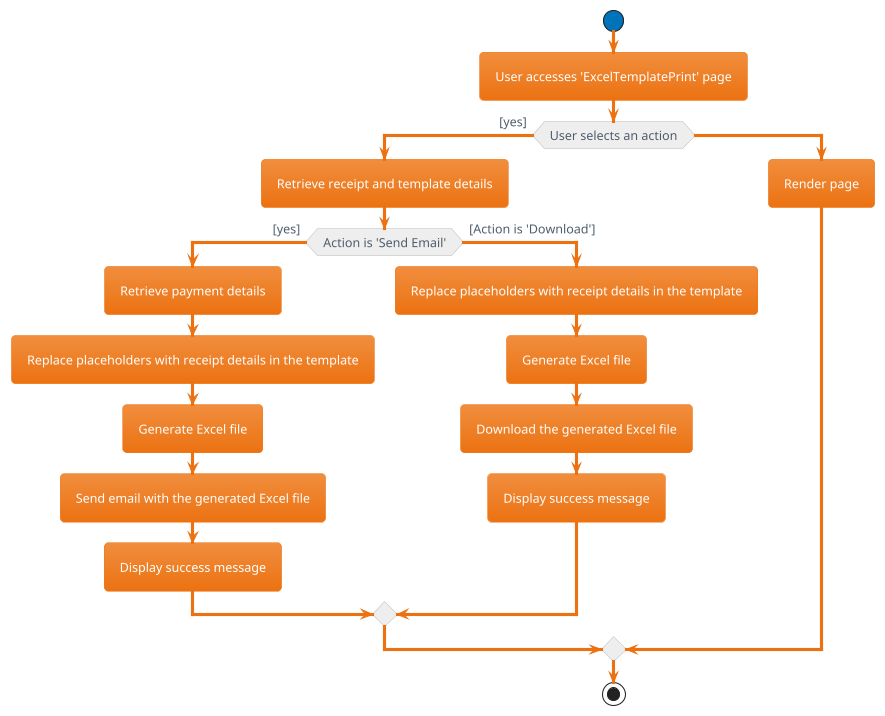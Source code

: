 @startuml
!theme aws-orange
start
:User accesses 'ExcelTemplatePrint' page;
if (User selects an action) then ([yes])
  :Retrieve receipt and template details;
  if (Action is 'Send Email') then ([yes])
    :Retrieve payment details;
    :Replace placeholders with receipt details in the template;
    :Generate Excel file;
    :Send email with the generated Excel file;
    :Display success message;
  else ([Action is 'Download'])
    :Replace placeholders with receipt details in the template;
    :Generate Excel file;
    :Download the generated Excel file;
    :Display success message;
  endif
else
  :Render page;
endif
stop
@enduml
